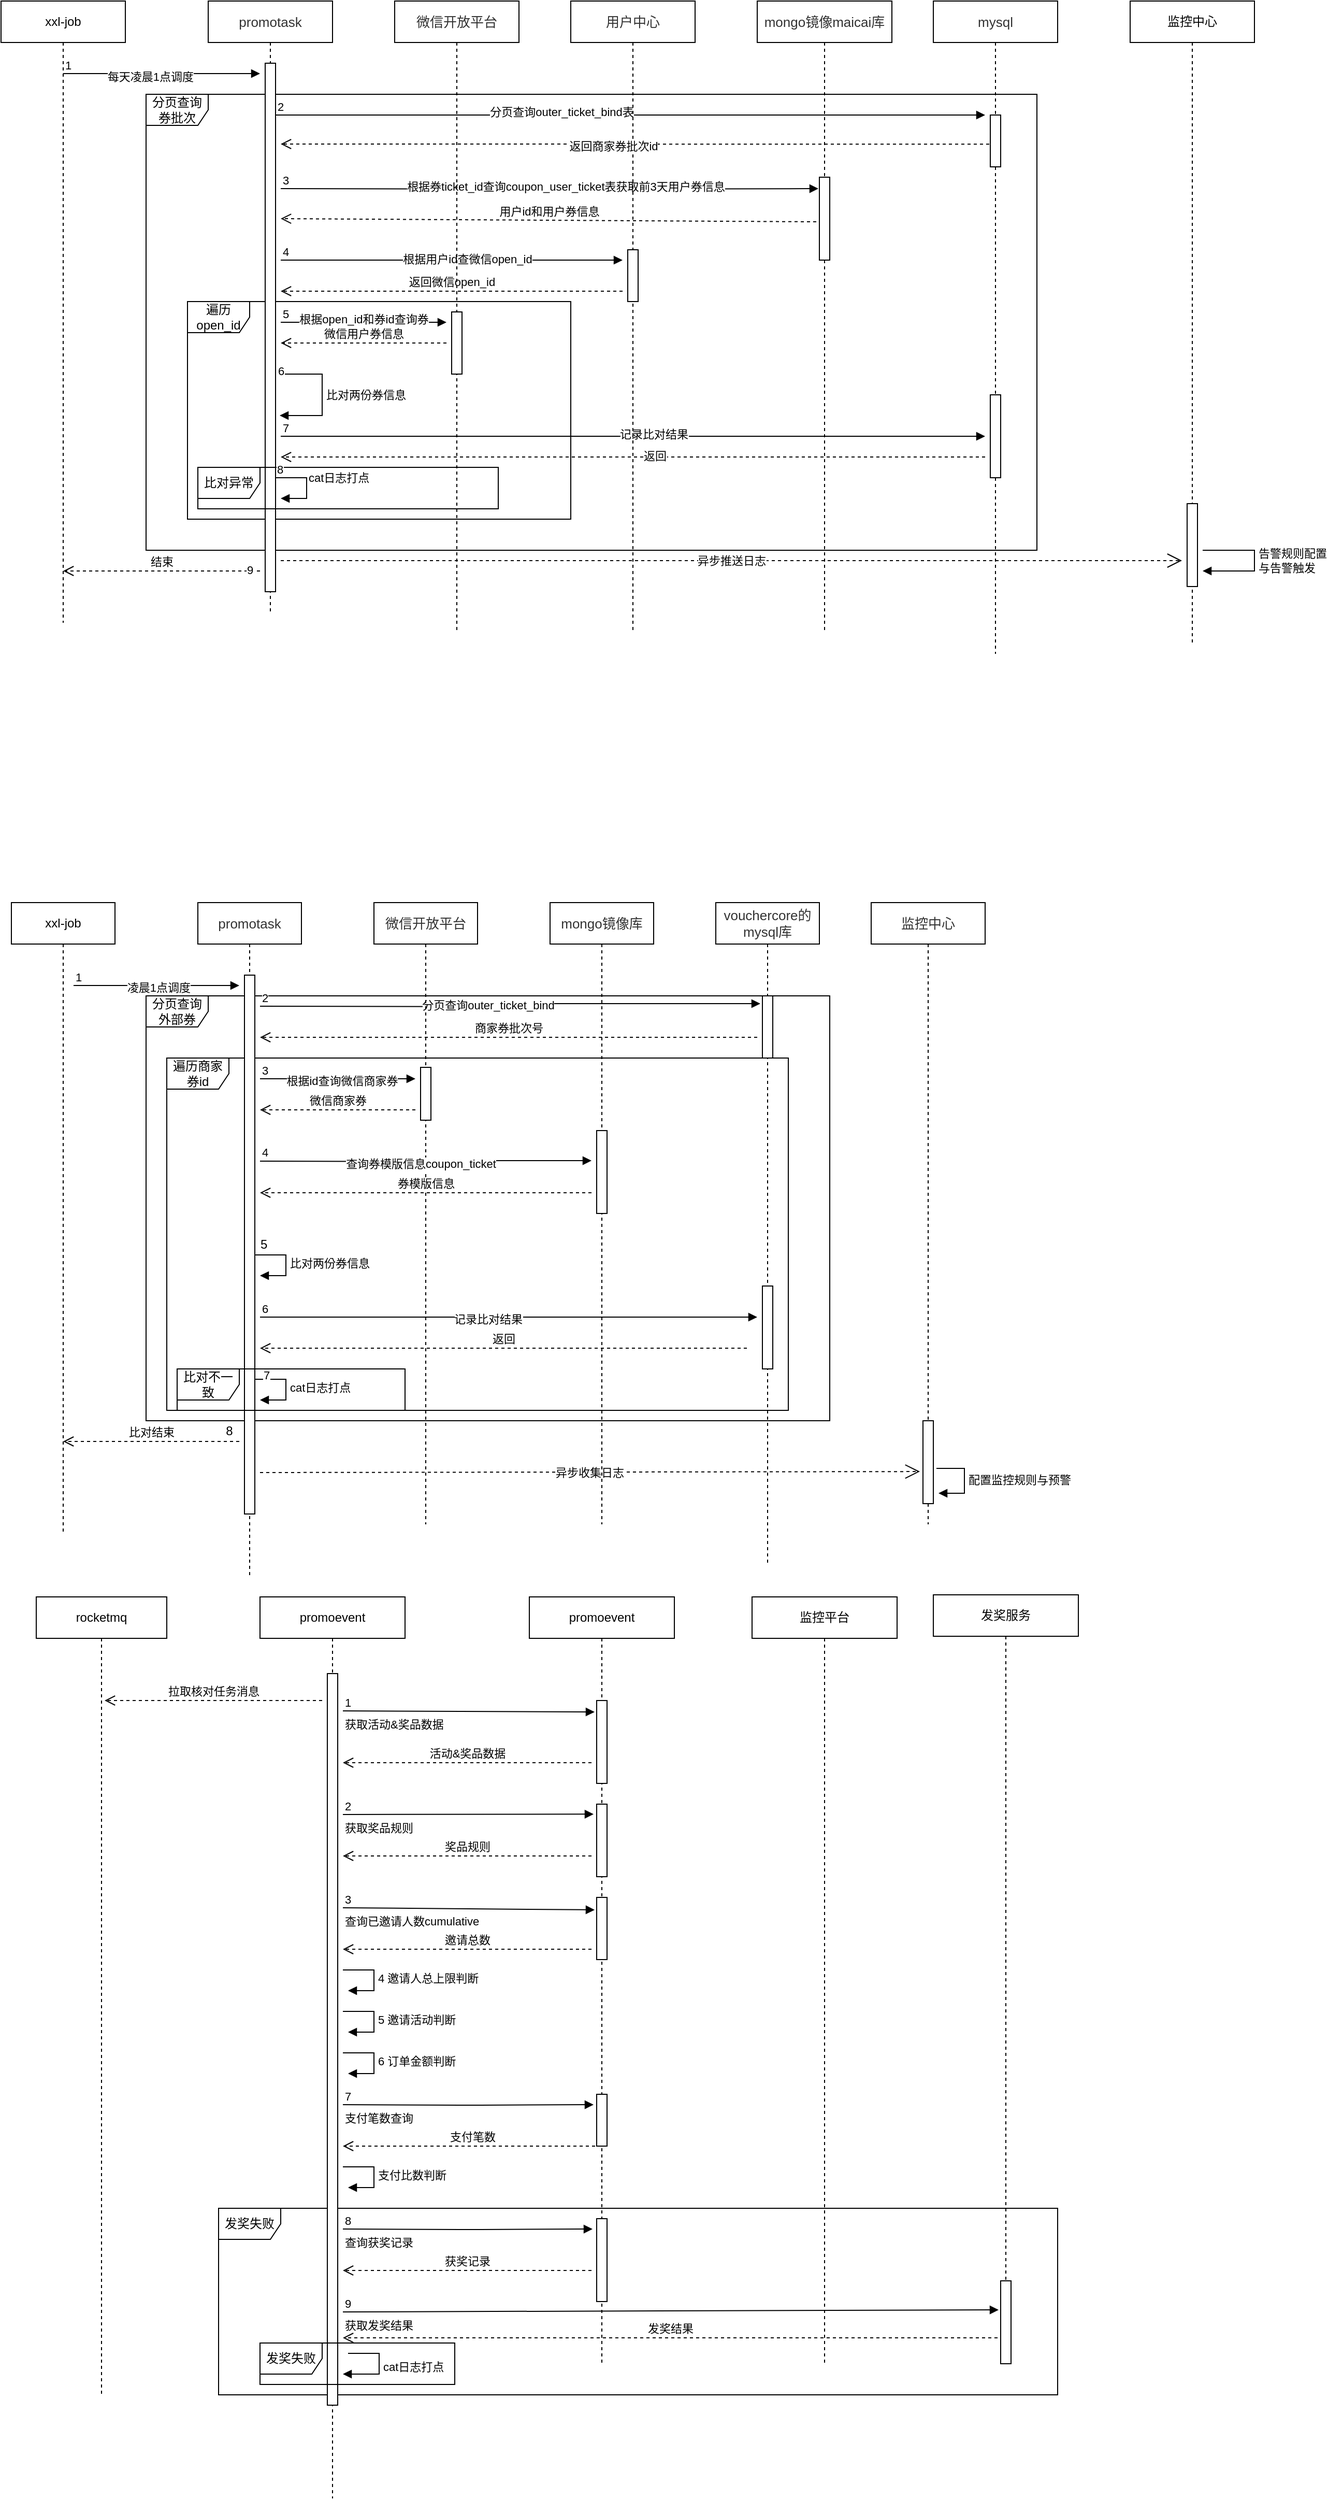 <mxfile version="14.9.8" type="github">
  <diagram id="Lko1mJjZazZBHu9Fduh9" name="Page-1">
    <mxGraphModel dx="1186" dy="648" grid="1" gridSize="10" guides="1" tooltips="1" connect="1" arrows="1" fold="1" page="1" pageScale="1" pageWidth="827" pageHeight="1169" math="0" shadow="0">
      <root>
        <mxCell id="0" />
        <mxCell id="1" parent="0" />
        <mxCell id="-2UiLBpFi5a7ax2FoRXW-57" value="发奖失败" style="shape=umlFrame;whiteSpace=wrap;html=1;" vertex="1" parent="1">
          <mxGeometry x="230" y="2190" width="810" height="180" as="geometry" />
        </mxCell>
        <mxCell id="Q3sBBswvDzIRWrq1OGgR-147" value="分页查询外部券" style="shape=umlFrame;whiteSpace=wrap;html=1;" parent="1" vertex="1">
          <mxGeometry x="160" y="1020" width="660" height="410" as="geometry" />
        </mxCell>
        <mxCell id="Q3sBBswvDzIRWrq1OGgR-148" value="遍历商家券id" style="shape=umlFrame;whiteSpace=wrap;html=1;" parent="1" vertex="1">
          <mxGeometry x="180" y="1080" width="600" height="340" as="geometry" />
        </mxCell>
        <mxCell id="Q3sBBswvDzIRWrq1OGgR-82" value="分页查询券批次" style="shape=umlFrame;whiteSpace=wrap;html=1;" parent="1" vertex="1">
          <mxGeometry x="160" y="150" width="860" height="440" as="geometry" />
        </mxCell>
        <mxCell id="Q3sBBswvDzIRWrq1OGgR-76" value="遍历open_id" style="shape=umlFrame;whiteSpace=wrap;html=1;" parent="1" vertex="1">
          <mxGeometry x="200" y="350" width="370" height="210" as="geometry" />
        </mxCell>
        <mxCell id="Q3sBBswvDzIRWrq1OGgR-21" value="xxl-job" style="shape=umlLifeline;perimeter=lifelinePerimeter;whiteSpace=wrap;html=1;container=1;collapsible=0;recursiveResize=0;outlineConnect=0;" parent="1" vertex="1">
          <mxGeometry x="20" y="60" width="120" height="600" as="geometry" />
        </mxCell>
        <mxCell id="Q3sBBswvDzIRWrq1OGgR-22" value="&lt;font color=&quot;#323232&quot;&gt;&lt;span style=&quot;font-size: 13px ; background-color: rgba(255 , 255 , 255 , 0.01)&quot;&gt;promotask&lt;/span&gt;&lt;/font&gt;" style="shape=umlLifeline;perimeter=lifelinePerimeter;whiteSpace=wrap;html=1;container=1;collapsible=0;recursiveResize=0;outlineConnect=0;" parent="1" vertex="1">
          <mxGeometry x="220" y="60" width="120" height="590" as="geometry" />
        </mxCell>
        <mxCell id="Q3sBBswvDzIRWrq1OGgR-30" value="" style="html=1;points=[];perimeter=orthogonalPerimeter;" parent="Q3sBBswvDzIRWrq1OGgR-22" vertex="1">
          <mxGeometry x="55" y="60" width="10" height="510" as="geometry" />
        </mxCell>
        <mxCell id="Q3sBBswvDzIRWrq1OGgR-35" value="" style="endArrow=block;endFill=1;html=1;align=left;verticalAlign=top;" parent="Q3sBBswvDzIRWrq1OGgR-22" edge="1">
          <mxGeometry x="-1" relative="1" as="geometry">
            <mxPoint x="65" y="110" as="sourcePoint" />
            <mxPoint x="750" y="110" as="targetPoint" />
          </mxGeometry>
        </mxCell>
        <mxCell id="Q3sBBswvDzIRWrq1OGgR-36" value="2" style="edgeLabel;resizable=0;html=1;align=left;verticalAlign=bottom;" parent="Q3sBBswvDzIRWrq1OGgR-35" connectable="0" vertex="1">
          <mxGeometry x="-1" relative="1" as="geometry" />
        </mxCell>
        <mxCell id="Q3sBBswvDzIRWrq1OGgR-37" value="&lt;span style=&quot;font-size: 11px&quot;&gt;分页查询outer_ticket_bind表&lt;/span&gt;" style="edgeLabel;html=1;align=center;verticalAlign=middle;resizable=0;points=[];" parent="Q3sBBswvDzIRWrq1OGgR-35" vertex="1" connectable="0">
          <mxGeometry x="-0.194" y="3" relative="1" as="geometry">
            <mxPoint as="offset" />
          </mxGeometry>
        </mxCell>
        <mxCell id="Q3sBBswvDzIRWrq1OGgR-43" value="" style="endArrow=block;endFill=1;html=1;edgeStyle=orthogonalEdgeStyle;align=left;verticalAlign=top;entryX=-0.1;entryY=0.138;entryDx=0;entryDy=0;entryPerimeter=0;" parent="Q3sBBswvDzIRWrq1OGgR-22" target="Q3sBBswvDzIRWrq1OGgR-41" edge="1">
          <mxGeometry x="-1" relative="1" as="geometry">
            <mxPoint x="70" y="181" as="sourcePoint" />
            <mxPoint x="230" y="180" as="targetPoint" />
          </mxGeometry>
        </mxCell>
        <mxCell id="Q3sBBswvDzIRWrq1OGgR-44" value="3" style="edgeLabel;resizable=0;html=1;align=left;verticalAlign=bottom;" parent="Q3sBBswvDzIRWrq1OGgR-43" connectable="0" vertex="1">
          <mxGeometry x="-1" relative="1" as="geometry" />
        </mxCell>
        <mxCell id="Q3sBBswvDzIRWrq1OGgR-45" value="根据券ticket_id查询coupon_user_ticket表获取前3天用户券信息" style="edgeLabel;html=1;align=center;verticalAlign=middle;resizable=0;points=[];" parent="Q3sBBswvDzIRWrq1OGgR-43" vertex="1" connectable="0">
          <mxGeometry x="0.06" y="2" relative="1" as="geometry">
            <mxPoint as="offset" />
          </mxGeometry>
        </mxCell>
        <mxCell id="Q3sBBswvDzIRWrq1OGgR-46" value="用户id和用户券信息" style="html=1;verticalAlign=bottom;endArrow=open;dashed=1;endSize=8;exitX=-0.3;exitY=0.538;exitDx=0;exitDy=0;exitPerimeter=0;" parent="Q3sBBswvDzIRWrq1OGgR-22" source="Q3sBBswvDzIRWrq1OGgR-41" edge="1">
          <mxGeometry relative="1" as="geometry">
            <mxPoint x="580" y="210" as="sourcePoint" />
            <mxPoint x="70" y="210" as="targetPoint" />
          </mxGeometry>
        </mxCell>
        <mxCell id="Q3sBBswvDzIRWrq1OGgR-48" value="" style="endArrow=block;endFill=1;html=1;edgeStyle=orthogonalEdgeStyle;align=left;verticalAlign=top;" parent="Q3sBBswvDzIRWrq1OGgR-22" edge="1">
          <mxGeometry x="-1" relative="1" as="geometry">
            <mxPoint x="70" y="250" as="sourcePoint" />
            <mxPoint x="400" y="250" as="targetPoint" />
          </mxGeometry>
        </mxCell>
        <mxCell id="Q3sBBswvDzIRWrq1OGgR-49" value="4" style="edgeLabel;resizable=0;html=1;align=left;verticalAlign=bottom;" parent="Q3sBBswvDzIRWrq1OGgR-48" connectable="0" vertex="1">
          <mxGeometry x="-1" relative="1" as="geometry" />
        </mxCell>
        <mxCell id="Q3sBBswvDzIRWrq1OGgR-50" value="根据用户id查微信open_id" style="edgeLabel;html=1;align=center;verticalAlign=middle;resizable=0;points=[];" parent="Q3sBBswvDzIRWrq1OGgR-48" vertex="1" connectable="0">
          <mxGeometry x="0.091" y="1" relative="1" as="geometry">
            <mxPoint as="offset" />
          </mxGeometry>
        </mxCell>
        <mxCell id="Q3sBBswvDzIRWrq1OGgR-51" value="返回微信open_id" style="html=1;verticalAlign=bottom;endArrow=open;dashed=1;endSize=8;" parent="Q3sBBswvDzIRWrq1OGgR-22" edge="1">
          <mxGeometry relative="1" as="geometry">
            <mxPoint x="400" y="280" as="sourcePoint" />
            <mxPoint x="70" y="280" as="targetPoint" />
          </mxGeometry>
        </mxCell>
        <mxCell id="Q3sBBswvDzIRWrq1OGgR-54" value="" style="endArrow=block;endFill=1;html=1;edgeStyle=orthogonalEdgeStyle;align=left;verticalAlign=top;" parent="Q3sBBswvDzIRWrq1OGgR-22" edge="1">
          <mxGeometry x="-1" relative="1" as="geometry">
            <mxPoint x="70" y="310" as="sourcePoint" />
            <mxPoint x="230" y="310" as="targetPoint" />
          </mxGeometry>
        </mxCell>
        <mxCell id="Q3sBBswvDzIRWrq1OGgR-55" value="5" style="edgeLabel;resizable=0;html=1;align=left;verticalAlign=bottom;" parent="Q3sBBswvDzIRWrq1OGgR-54" connectable="0" vertex="1">
          <mxGeometry x="-1" relative="1" as="geometry" />
        </mxCell>
        <mxCell id="Q3sBBswvDzIRWrq1OGgR-56" value="根据open_id和券id查询券" style="edgeLabel;html=1;align=center;verticalAlign=middle;resizable=0;points=[];" parent="Q3sBBswvDzIRWrq1OGgR-54" vertex="1" connectable="0">
          <mxGeometry y="3" relative="1" as="geometry">
            <mxPoint as="offset" />
          </mxGeometry>
        </mxCell>
        <mxCell id="Q3sBBswvDzIRWrq1OGgR-57" value="微信用户券信息" style="html=1;verticalAlign=bottom;endArrow=open;dashed=1;endSize=8;" parent="Q3sBBswvDzIRWrq1OGgR-22" edge="1">
          <mxGeometry relative="1" as="geometry">
            <mxPoint x="230" y="330" as="sourcePoint" />
            <mxPoint x="70" y="330" as="targetPoint" />
          </mxGeometry>
        </mxCell>
        <mxCell id="Q3sBBswvDzIRWrq1OGgR-154" value="" style="endArrow=block;endFill=1;html=1;edgeStyle=orthogonalEdgeStyle;align=left;verticalAlign=top;" parent="Q3sBBswvDzIRWrq1OGgR-22" edge="1">
          <mxGeometry x="-1" relative="1" as="geometry">
            <mxPoint x="70" y="420" as="sourcePoint" />
            <mxPoint x="750" y="420" as="targetPoint" />
          </mxGeometry>
        </mxCell>
        <mxCell id="Q3sBBswvDzIRWrq1OGgR-155" value="7" style="edgeLabel;resizable=0;html=1;align=left;verticalAlign=bottom;" parent="Q3sBBswvDzIRWrq1OGgR-154" connectable="0" vertex="1">
          <mxGeometry x="-1" relative="1" as="geometry" />
        </mxCell>
        <mxCell id="Q3sBBswvDzIRWrq1OGgR-156" value="记录比对结果" style="edgeLabel;html=1;align=center;verticalAlign=middle;resizable=0;points=[];" parent="Q3sBBswvDzIRWrq1OGgR-154" vertex="1" connectable="0">
          <mxGeometry x="0.059" y="2" relative="1" as="geometry">
            <mxPoint as="offset" />
          </mxGeometry>
        </mxCell>
        <mxCell id="Q3sBBswvDzIRWrq1OGgR-157" value="" style="html=1;verticalAlign=bottom;endArrow=open;dashed=1;endSize=8;" parent="Q3sBBswvDzIRWrq1OGgR-22" edge="1">
          <mxGeometry x="0.25" y="-10" relative="1" as="geometry">
            <mxPoint x="750" y="440" as="sourcePoint" />
            <mxPoint x="70" y="440" as="targetPoint" />
            <mxPoint as="offset" />
          </mxGeometry>
        </mxCell>
        <mxCell id="Q3sBBswvDzIRWrq1OGgR-158" value="返回" style="edgeLabel;html=1;align=center;verticalAlign=middle;resizable=0;points=[];" parent="Q3sBBswvDzIRWrq1OGgR-157" vertex="1" connectable="0">
          <mxGeometry x="-0.062" y="-1" relative="1" as="geometry">
            <mxPoint as="offset" />
          </mxGeometry>
        </mxCell>
        <mxCell id="Q3sBBswvDzIRWrq1OGgR-23" value="&lt;span style=&quot;color: rgb(50 , 50 , 50) ; font-size: 13px ; background-color: rgba(255 , 255 , 255 , 0.01)&quot;&gt;用户中心&lt;/span&gt;" style="shape=umlLifeline;perimeter=lifelinePerimeter;whiteSpace=wrap;html=1;container=1;collapsible=0;recursiveResize=0;outlineConnect=0;" parent="1" vertex="1">
          <mxGeometry x="570" y="60" width="120" height="610" as="geometry" />
        </mxCell>
        <mxCell id="Q3sBBswvDzIRWrq1OGgR-47" value="" style="html=1;points=[];perimeter=orthogonalPerimeter;" parent="Q3sBBswvDzIRWrq1OGgR-23" vertex="1">
          <mxGeometry x="55" y="240" width="10" height="50" as="geometry" />
        </mxCell>
        <mxCell id="Q3sBBswvDzIRWrq1OGgR-26" value="&lt;span style=&quot;color: rgb(50 , 50 , 50) ; font-size: 13px ; background-color: rgba(255 , 255 , 255 , 0.01)&quot;&gt;微信开放平台&lt;/span&gt;" style="shape=umlLifeline;perimeter=lifelinePerimeter;whiteSpace=wrap;html=1;container=1;collapsible=0;recursiveResize=0;outlineConnect=0;" parent="1" vertex="1">
          <mxGeometry x="400" y="60" width="120" height="610" as="geometry" />
        </mxCell>
        <mxCell id="Q3sBBswvDzIRWrq1OGgR-52" value="" style="html=1;points=[];perimeter=orthogonalPerimeter;" parent="Q3sBBswvDzIRWrq1OGgR-26" vertex="1">
          <mxGeometry x="55" y="300" width="10" height="60" as="geometry" />
        </mxCell>
        <mxCell id="Q3sBBswvDzIRWrq1OGgR-27" value="&lt;span style=&quot;color: rgb(50 , 50 , 50) ; font-size: 13px ; background-color: rgba(255 , 255 , 255 , 0.01)&quot;&gt;mongo镜像maicai库&lt;/span&gt;" style="shape=umlLifeline;perimeter=lifelinePerimeter;whiteSpace=wrap;html=1;container=1;collapsible=0;recursiveResize=0;outlineConnect=0;" parent="1" vertex="1">
          <mxGeometry x="750" y="60" width="130" height="610" as="geometry" />
        </mxCell>
        <mxCell id="Q3sBBswvDzIRWrq1OGgR-41" value="" style="html=1;points=[];perimeter=orthogonalPerimeter;" parent="Q3sBBswvDzIRWrq1OGgR-27" vertex="1">
          <mxGeometry x="60" y="170" width="10" height="80" as="geometry" />
        </mxCell>
        <mxCell id="Q3sBBswvDzIRWrq1OGgR-28" value="&lt;span style=&quot;color: rgb(50 , 50 , 50) ; font-size: 13px ; background-color: rgba(255 , 255 , 255 , 0.01)&quot;&gt;mysql&lt;/span&gt;" style="shape=umlLifeline;perimeter=lifelinePerimeter;whiteSpace=wrap;html=1;container=1;collapsible=0;recursiveResize=0;outlineConnect=0;" parent="1" vertex="1">
          <mxGeometry x="920" y="60" width="120" height="630" as="geometry" />
        </mxCell>
        <mxCell id="Q3sBBswvDzIRWrq1OGgR-31" value="" style="endArrow=block;endFill=1;html=1;align=left;verticalAlign=top;exitX=1.5;exitY=0.238;exitDx=0;exitDy=0;exitPerimeter=0;" parent="1" edge="1">
          <mxGeometry x="-1" relative="1" as="geometry">
            <mxPoint x="80" y="130.0" as="sourcePoint" />
            <mxPoint x="270" y="130" as="targetPoint" />
          </mxGeometry>
        </mxCell>
        <mxCell id="Q3sBBswvDzIRWrq1OGgR-32" value="1" style="edgeLabel;resizable=0;html=1;align=left;verticalAlign=bottom;" parent="Q3sBBswvDzIRWrq1OGgR-31" connectable="0" vertex="1">
          <mxGeometry x="-1" relative="1" as="geometry" />
        </mxCell>
        <mxCell id="Q3sBBswvDzIRWrq1OGgR-33" value="每天凌晨1点调度" style="edgeLabel;html=1;align=center;verticalAlign=middle;resizable=0;points=[];" parent="Q3sBBswvDzIRWrq1OGgR-31" vertex="1" connectable="0">
          <mxGeometry x="-0.122" y="-3" relative="1" as="geometry">
            <mxPoint as="offset" />
          </mxGeometry>
        </mxCell>
        <mxCell id="Q3sBBswvDzIRWrq1OGgR-34" value="" style="html=1;points=[];perimeter=orthogonalPerimeter;" parent="1" vertex="1">
          <mxGeometry x="975" y="170" width="10" height="50" as="geometry" />
        </mxCell>
        <mxCell id="Q3sBBswvDzIRWrq1OGgR-39" value="" style="html=1;verticalAlign=bottom;endArrow=open;dashed=1;endSize=8;exitX=-0.1;exitY=0.563;exitDx=0;exitDy=0;exitPerimeter=0;" parent="1" source="Q3sBBswvDzIRWrq1OGgR-34" edge="1">
          <mxGeometry relative="1" as="geometry">
            <mxPoint x="960" y="210" as="sourcePoint" />
            <mxPoint x="290" y="198" as="targetPoint" />
          </mxGeometry>
        </mxCell>
        <mxCell id="Q3sBBswvDzIRWrq1OGgR-40" value="&lt;span style=&quot;font-size: 11px&quot;&gt;返回商家券批次id&lt;/span&gt;" style="edgeLabel;html=1;align=center;verticalAlign=middle;resizable=0;points=[];" parent="Q3sBBswvDzIRWrq1OGgR-39" vertex="1" connectable="0">
          <mxGeometry x="0.063" y="2" relative="1" as="geometry">
            <mxPoint as="offset" />
          </mxGeometry>
        </mxCell>
        <mxCell id="Q3sBBswvDzIRWrq1OGgR-60" value="比对两份券信息" style="edgeStyle=orthogonalEdgeStyle;html=1;align=left;spacingLeft=2;endArrow=block;rounded=0;" parent="1" edge="1">
          <mxGeometry relative="1" as="geometry">
            <mxPoint x="289" y="420" as="sourcePoint" />
            <Array as="points">
              <mxPoint x="289" y="420" />
              <mxPoint x="330" y="420" />
              <mxPoint x="330" y="460" />
            </Array>
            <mxPoint x="289" y="460" as="targetPoint" />
          </mxGeometry>
        </mxCell>
        <mxCell id="Q3sBBswvDzIRWrq1OGgR-73" value="6" style="edgeLabel;html=1;align=center;verticalAlign=middle;resizable=0;points=[];" parent="Q3sBBswvDzIRWrq1OGgR-60" vertex="1" connectable="0">
          <mxGeometry x="-0.984" y="3" relative="1" as="geometry">
            <mxPoint as="offset" />
          </mxGeometry>
        </mxCell>
        <mxCell id="Q3sBBswvDzIRWrq1OGgR-83" value="结束" style="html=1;verticalAlign=bottom;endArrow=open;dashed=1;endSize=8;" parent="1" target="Q3sBBswvDzIRWrq1OGgR-21" edge="1">
          <mxGeometry relative="1" as="geometry">
            <mxPoint x="270" y="610" as="sourcePoint" />
            <mxPoint x="90" y="570" as="targetPoint" />
          </mxGeometry>
        </mxCell>
        <mxCell id="Q3sBBswvDzIRWrq1OGgR-88" value="9" style="edgeLabel;html=1;align=center;verticalAlign=middle;resizable=0;points=[];" parent="Q3sBBswvDzIRWrq1OGgR-83" vertex="1" connectable="0">
          <mxGeometry x="-0.889" y="-1" relative="1" as="geometry">
            <mxPoint as="offset" />
          </mxGeometry>
        </mxCell>
        <mxCell id="Q3sBBswvDzIRWrq1OGgR-89" value="比对异常" style="shape=umlFrame;whiteSpace=wrap;html=1;" parent="1" vertex="1">
          <mxGeometry x="210" y="510" width="290" height="40" as="geometry" />
        </mxCell>
        <mxCell id="Q3sBBswvDzIRWrq1OGgR-95" value="cat日志打点" style="edgeStyle=orthogonalEdgeStyle;html=1;align=left;spacingLeft=2;endArrow=block;rounded=0;entryX=1;entryY=0;" parent="1" edge="1">
          <mxGeometry relative="1" as="geometry">
            <mxPoint x="285" y="500" as="sourcePoint" />
            <Array as="points">
              <mxPoint x="315" y="520" />
            </Array>
            <mxPoint x="290" y="540" as="targetPoint" />
          </mxGeometry>
        </mxCell>
        <mxCell id="Q3sBBswvDzIRWrq1OGgR-159" value="8" style="edgeLabel;html=1;align=center;verticalAlign=middle;resizable=0;points=[];" parent="Q3sBBswvDzIRWrq1OGgR-95" vertex="1" connectable="0">
          <mxGeometry x="-0.747" y="4" relative="1" as="geometry">
            <mxPoint as="offset" />
          </mxGeometry>
        </mxCell>
        <mxCell id="Q3sBBswvDzIRWrq1OGgR-96" value="监控中心" style="shape=umlLifeline;perimeter=lifelinePerimeter;whiteSpace=wrap;html=1;container=1;collapsible=0;recursiveResize=0;outlineConnect=0;" parent="1" vertex="1">
          <mxGeometry x="1110" y="60" width="120" height="620" as="geometry" />
        </mxCell>
        <mxCell id="Q3sBBswvDzIRWrq1OGgR-98" value="" style="html=1;points=[];perimeter=orthogonalPerimeter;" parent="Q3sBBswvDzIRWrq1OGgR-96" vertex="1">
          <mxGeometry x="55" y="485" width="10" height="80" as="geometry" />
        </mxCell>
        <mxCell id="Q3sBBswvDzIRWrq1OGgR-100" value="告警规则配置&lt;br&gt;与告警触发" style="edgeStyle=orthogonalEdgeStyle;html=1;align=left;spacingLeft=2;endArrow=block;rounded=0;" parent="Q3sBBswvDzIRWrq1OGgR-96" edge="1">
          <mxGeometry relative="1" as="geometry">
            <mxPoint x="70" y="530" as="sourcePoint" />
            <Array as="points">
              <mxPoint x="120" y="530" />
              <mxPoint x="120" y="550" />
            </Array>
            <mxPoint x="70" y="550" as="targetPoint" />
          </mxGeometry>
        </mxCell>
        <mxCell id="Q3sBBswvDzIRWrq1OGgR-101" value="xxl-job" style="shape=umlLifeline;perimeter=lifelinePerimeter;whiteSpace=wrap;html=1;container=1;collapsible=0;recursiveResize=0;outlineConnect=0;" parent="1" vertex="1">
          <mxGeometry x="30" y="930" width="100" height="610" as="geometry" />
        </mxCell>
        <mxCell id="Q3sBBswvDzIRWrq1OGgR-112" value="" style="endArrow=block;endFill=1;html=1;edgeStyle=orthogonalEdgeStyle;align=left;verticalAlign=top;" parent="Q3sBBswvDzIRWrq1OGgR-101" edge="1">
          <mxGeometry x="-1" relative="1" as="geometry">
            <mxPoint x="60" y="80" as="sourcePoint" />
            <mxPoint x="220" y="80" as="targetPoint" />
          </mxGeometry>
        </mxCell>
        <mxCell id="Q3sBBswvDzIRWrq1OGgR-113" value="1" style="edgeLabel;resizable=0;html=1;align=left;verticalAlign=bottom;" parent="Q3sBBswvDzIRWrq1OGgR-112" connectable="0" vertex="1">
          <mxGeometry x="-1" relative="1" as="geometry" />
        </mxCell>
        <mxCell id="Q3sBBswvDzIRWrq1OGgR-114" value="凌晨1点调度" style="edgeLabel;html=1;align=center;verticalAlign=middle;resizable=0;points=[];" parent="Q3sBBswvDzIRWrq1OGgR-112" vertex="1" connectable="0">
          <mxGeometry x="0.025" y="-2" relative="1" as="geometry">
            <mxPoint as="offset" />
          </mxGeometry>
        </mxCell>
        <mxCell id="Q3sBBswvDzIRWrq1OGgR-102" value="&lt;span style=&quot;color: rgb(50 , 50 , 50) ; font-size: 13px ; background-color: rgba(255 , 255 , 255 , 0.01)&quot;&gt;promotask&lt;/span&gt;" style="shape=umlLifeline;perimeter=lifelinePerimeter;whiteSpace=wrap;html=1;container=1;collapsible=0;recursiveResize=0;outlineConnect=0;" parent="1" vertex="1">
          <mxGeometry x="210" y="930" width="100" height="650" as="geometry" />
        </mxCell>
        <mxCell id="Q3sBBswvDzIRWrq1OGgR-115" value="" style="html=1;points=[];perimeter=orthogonalPerimeter;" parent="Q3sBBswvDzIRWrq1OGgR-102" vertex="1">
          <mxGeometry x="45" y="70" width="10" height="520" as="geometry" />
        </mxCell>
        <mxCell id="Q3sBBswvDzIRWrq1OGgR-117" value="" style="endArrow=block;endFill=1;html=1;edgeStyle=orthogonalEdgeStyle;align=left;verticalAlign=top;entryX=-0.2;entryY=0.125;entryDx=0;entryDy=0;entryPerimeter=0;" parent="Q3sBBswvDzIRWrq1OGgR-102" target="Q3sBBswvDzIRWrq1OGgR-116" edge="1">
          <mxGeometry x="-1" relative="1" as="geometry">
            <mxPoint x="60" y="100" as="sourcePoint" />
            <mxPoint x="220" y="100" as="targetPoint" />
          </mxGeometry>
        </mxCell>
        <mxCell id="Q3sBBswvDzIRWrq1OGgR-118" value="2" style="edgeLabel;resizable=0;html=1;align=left;verticalAlign=bottom;" parent="Q3sBBswvDzIRWrq1OGgR-117" connectable="0" vertex="1">
          <mxGeometry x="-1" relative="1" as="geometry" />
        </mxCell>
        <mxCell id="Q3sBBswvDzIRWrq1OGgR-120" value="分页查询outer_ticket_bind" style="edgeLabel;html=1;align=center;verticalAlign=middle;resizable=0;points=[];" parent="Q3sBBswvDzIRWrq1OGgR-117" vertex="1" connectable="0">
          <mxGeometry x="-0.096" y="2" relative="1" as="geometry">
            <mxPoint as="offset" />
          </mxGeometry>
        </mxCell>
        <mxCell id="Q3sBBswvDzIRWrq1OGgR-134" value="比对两份券信息" style="edgeStyle=orthogonalEdgeStyle;html=1;align=left;spacingLeft=2;endArrow=block;rounded=0;entryX=1;entryY=0;" parent="Q3sBBswvDzIRWrq1OGgR-102" edge="1">
          <mxGeometry relative="1" as="geometry">
            <mxPoint x="55" y="340" as="sourcePoint" />
            <Array as="points">
              <mxPoint x="85" y="340" />
            </Array>
            <mxPoint x="60" y="360" as="targetPoint" />
          </mxGeometry>
        </mxCell>
        <mxCell id="Q3sBBswvDzIRWrq1OGgR-136" value="" style="endArrow=block;endFill=1;html=1;edgeStyle=orthogonalEdgeStyle;align=left;verticalAlign=top;" parent="Q3sBBswvDzIRWrq1OGgR-102" edge="1">
          <mxGeometry x="-1" relative="1" as="geometry">
            <mxPoint x="60" y="400" as="sourcePoint" />
            <mxPoint x="540" y="400" as="targetPoint" />
          </mxGeometry>
        </mxCell>
        <mxCell id="Q3sBBswvDzIRWrq1OGgR-137" value="6" style="edgeLabel;resizable=0;html=1;align=left;verticalAlign=bottom;" parent="Q3sBBswvDzIRWrq1OGgR-136" connectable="0" vertex="1">
          <mxGeometry x="-1" relative="1" as="geometry" />
        </mxCell>
        <mxCell id="Q3sBBswvDzIRWrq1OGgR-138" value="记录比对结果" style="edgeLabel;html=1;align=center;verticalAlign=middle;resizable=0;points=[];" parent="Q3sBBswvDzIRWrq1OGgR-136" vertex="1" connectable="0">
          <mxGeometry x="-0.083" y="-2" relative="1" as="geometry">
            <mxPoint as="offset" />
          </mxGeometry>
        </mxCell>
        <mxCell id="Q3sBBswvDzIRWrq1OGgR-139" value="返回" style="html=1;verticalAlign=bottom;endArrow=open;dashed=1;endSize=8;" parent="Q3sBBswvDzIRWrq1OGgR-102" edge="1">
          <mxGeometry relative="1" as="geometry">
            <mxPoint x="530" y="430" as="sourcePoint" />
            <mxPoint x="60" y="430" as="targetPoint" />
          </mxGeometry>
        </mxCell>
        <mxCell id="Q3sBBswvDzIRWrq1OGgR-141" value="cat日志打点" style="edgeStyle=orthogonalEdgeStyle;html=1;align=left;spacingLeft=2;endArrow=block;rounded=0;entryX=1;entryY=0;" parent="Q3sBBswvDzIRWrq1OGgR-102" edge="1">
          <mxGeometry relative="1" as="geometry">
            <mxPoint x="55" y="460" as="sourcePoint" />
            <Array as="points">
              <mxPoint x="85" y="460" />
            </Array>
            <mxPoint x="60" y="480" as="targetPoint" />
          </mxGeometry>
        </mxCell>
        <mxCell id="Q3sBBswvDzIRWrq1OGgR-151" value="7" style="edgeLabel;html=1;align=center;verticalAlign=middle;resizable=0;points=[];" parent="Q3sBBswvDzIRWrq1OGgR-141" vertex="1" connectable="0">
          <mxGeometry x="-0.707" y="4" relative="1" as="geometry">
            <mxPoint as="offset" />
          </mxGeometry>
        </mxCell>
        <mxCell id="Q3sBBswvDzIRWrq1OGgR-162" value="异步收集日志" style="endArrow=open;endSize=12;dashed=1;html=1;entryX=-0.3;entryY=0.613;entryDx=0;entryDy=0;entryPerimeter=0;" parent="Q3sBBswvDzIRWrq1OGgR-102" target="Q3sBBswvDzIRWrq1OGgR-142" edge="1">
          <mxGeometry width="160" relative="1" as="geometry">
            <mxPoint x="60" y="550" as="sourcePoint" />
            <mxPoint x="690" y="550" as="targetPoint" />
          </mxGeometry>
        </mxCell>
        <mxCell id="Q3sBBswvDzIRWrq1OGgR-105" value="&lt;font color=&quot;#323232&quot;&gt;&lt;span style=&quot;font-size: 13px ; background-color: rgba(255 , 255 , 255 , 0.01)&quot;&gt;微信开放平台&lt;/span&gt;&lt;/font&gt;" style="shape=umlLifeline;perimeter=lifelinePerimeter;whiteSpace=wrap;html=1;container=1;collapsible=0;recursiveResize=0;outlineConnect=0;" parent="1" vertex="1">
          <mxGeometry x="380" y="930" width="100" height="600" as="geometry" />
        </mxCell>
        <mxCell id="Q3sBBswvDzIRWrq1OGgR-122" value="" style="html=1;points=[];perimeter=orthogonalPerimeter;" parent="Q3sBBswvDzIRWrq1OGgR-105" vertex="1">
          <mxGeometry x="45" y="159" width="10" height="51" as="geometry" />
        </mxCell>
        <mxCell id="Q3sBBswvDzIRWrq1OGgR-108" value="&lt;font color=&quot;#323232&quot;&gt;&lt;span style=&quot;font-size: 13px ; background-color: rgba(255 , 255 , 255 , 0.01)&quot;&gt;mongo镜像库&lt;/span&gt;&lt;/font&gt;" style="shape=umlLifeline;perimeter=lifelinePerimeter;whiteSpace=wrap;html=1;container=1;collapsible=0;recursiveResize=0;outlineConnect=0;" parent="1" vertex="1">
          <mxGeometry x="550" y="930" width="100" height="600" as="geometry" />
        </mxCell>
        <mxCell id="Q3sBBswvDzIRWrq1OGgR-128" value="" style="html=1;points=[];perimeter=orthogonalPerimeter;" parent="Q3sBBswvDzIRWrq1OGgR-108" vertex="1">
          <mxGeometry x="45" y="220" width="10" height="80" as="geometry" />
        </mxCell>
        <mxCell id="Q3sBBswvDzIRWrq1OGgR-109" value="&lt;font color=&quot;#323232&quot;&gt;&lt;span style=&quot;font-size: 13px ; background-color: rgba(255 , 255 , 255 , 0.01)&quot;&gt;vouchercore的mysql库&lt;/span&gt;&lt;/font&gt;" style="shape=umlLifeline;perimeter=lifelinePerimeter;whiteSpace=wrap;html=1;container=1;collapsible=0;recursiveResize=0;outlineConnect=0;" parent="1" vertex="1">
          <mxGeometry x="710" y="930" width="100" height="640" as="geometry" />
        </mxCell>
        <mxCell id="Q3sBBswvDzIRWrq1OGgR-135" value="" style="html=1;points=[];perimeter=orthogonalPerimeter;" parent="Q3sBBswvDzIRWrq1OGgR-109" vertex="1">
          <mxGeometry x="45" y="370" width="10" height="80" as="geometry" />
        </mxCell>
        <mxCell id="Q3sBBswvDzIRWrq1OGgR-110" value="&lt;font color=&quot;#323232&quot;&gt;&lt;span style=&quot;font-size: 13px ; background-color: rgba(255 , 255 , 255 , 0.01)&quot;&gt;监控中心&lt;/span&gt;&lt;/font&gt;" style="shape=umlLifeline;perimeter=lifelinePerimeter;whiteSpace=wrap;html=1;container=1;collapsible=0;recursiveResize=0;outlineConnect=0;" parent="1" vertex="1">
          <mxGeometry x="860" y="930" width="110" height="600" as="geometry" />
        </mxCell>
        <mxCell id="Q3sBBswvDzIRWrq1OGgR-142" value="" style="html=1;points=[];perimeter=orthogonalPerimeter;" parent="Q3sBBswvDzIRWrq1OGgR-110" vertex="1">
          <mxGeometry x="50" y="500" width="10" height="80" as="geometry" />
        </mxCell>
        <mxCell id="Q3sBBswvDzIRWrq1OGgR-145" value="配置监控规则与预警" style="edgeStyle=orthogonalEdgeStyle;html=1;align=left;spacingLeft=2;endArrow=block;rounded=0;exitX=1.3;exitY=0.575;exitDx=0;exitDy=0;exitPerimeter=0;" parent="Q3sBBswvDzIRWrq1OGgR-110" source="Q3sBBswvDzIRWrq1OGgR-142" edge="1">
          <mxGeometry relative="1" as="geometry">
            <mxPoint x="60" y="530" as="sourcePoint" />
            <Array as="points">
              <mxPoint x="90" y="546" />
              <mxPoint x="90" y="570" />
            </Array>
            <mxPoint x="65" y="570" as="targetPoint" />
          </mxGeometry>
        </mxCell>
        <mxCell id="Q3sBBswvDzIRWrq1OGgR-116" value="" style="html=1;points=[];perimeter=orthogonalPerimeter;" parent="1" vertex="1">
          <mxGeometry x="755" y="1020" width="10" height="60" as="geometry" />
        </mxCell>
        <mxCell id="Q3sBBswvDzIRWrq1OGgR-121" value="商家券批次号" style="html=1;verticalAlign=bottom;endArrow=open;dashed=1;endSize=8;" parent="1" edge="1">
          <mxGeometry relative="1" as="geometry">
            <mxPoint x="750" y="1060" as="sourcePoint" />
            <mxPoint x="270" y="1060" as="targetPoint" />
            <Array as="points" />
          </mxGeometry>
        </mxCell>
        <mxCell id="Q3sBBswvDzIRWrq1OGgR-123" value="" style="endArrow=block;endFill=1;html=1;edgeStyle=orthogonalEdgeStyle;align=left;verticalAlign=top;" parent="1" edge="1">
          <mxGeometry x="-1" relative="1" as="geometry">
            <mxPoint x="270" y="1100" as="sourcePoint" />
            <mxPoint x="420" y="1100" as="targetPoint" />
            <Array as="points">
              <mxPoint x="380" y="1100" />
              <mxPoint x="380" y="1100" />
            </Array>
          </mxGeometry>
        </mxCell>
        <mxCell id="Q3sBBswvDzIRWrq1OGgR-124" value="3" style="edgeLabel;resizable=0;html=1;align=left;verticalAlign=bottom;" parent="Q3sBBswvDzIRWrq1OGgR-123" connectable="0" vertex="1">
          <mxGeometry x="-1" relative="1" as="geometry" />
        </mxCell>
        <mxCell id="Q3sBBswvDzIRWrq1OGgR-125" value="根据id查询微信商家券" style="edgeLabel;html=1;align=center;verticalAlign=middle;resizable=0;points=[];" parent="Q3sBBswvDzIRWrq1OGgR-123" vertex="1" connectable="0">
          <mxGeometry x="0.067" y="-2" relative="1" as="geometry">
            <mxPoint x="-1" as="offset" />
          </mxGeometry>
        </mxCell>
        <mxCell id="Q3sBBswvDzIRWrq1OGgR-127" value="微信商家券" style="html=1;verticalAlign=bottom;endArrow=open;dashed=1;endSize=8;" parent="1" edge="1">
          <mxGeometry relative="1" as="geometry">
            <mxPoint x="420" y="1130" as="sourcePoint" />
            <mxPoint x="270" y="1130" as="targetPoint" />
          </mxGeometry>
        </mxCell>
        <mxCell id="Q3sBBswvDzIRWrq1OGgR-129" value="" style="endArrow=block;endFill=1;html=1;edgeStyle=orthogonalEdgeStyle;align=left;verticalAlign=top;entryX=-0.5;entryY=0.363;entryDx=0;entryDy=0;entryPerimeter=0;" parent="1" target="Q3sBBswvDzIRWrq1OGgR-128" edge="1">
          <mxGeometry x="-1" relative="1" as="geometry">
            <mxPoint x="270" y="1179.5" as="sourcePoint" />
            <mxPoint x="430" y="1179.5" as="targetPoint" />
          </mxGeometry>
        </mxCell>
        <mxCell id="Q3sBBswvDzIRWrq1OGgR-130" value="4" style="edgeLabel;resizable=0;html=1;align=left;verticalAlign=bottom;" parent="Q3sBBswvDzIRWrq1OGgR-129" connectable="0" vertex="1">
          <mxGeometry x="-1" relative="1" as="geometry" />
        </mxCell>
        <mxCell id="Q3sBBswvDzIRWrq1OGgR-131" value="查询券模版信息coupon_ticket" style="edgeLabel;html=1;align=center;verticalAlign=middle;resizable=0;points=[];" parent="Q3sBBswvDzIRWrq1OGgR-129" vertex="1" connectable="0">
          <mxGeometry x="-0.033" y="-1" relative="1" as="geometry">
            <mxPoint y="1" as="offset" />
          </mxGeometry>
        </mxCell>
        <mxCell id="Q3sBBswvDzIRWrq1OGgR-132" value="券模版信息" style="html=1;verticalAlign=bottom;endArrow=open;dashed=1;endSize=8;" parent="1" edge="1">
          <mxGeometry relative="1" as="geometry">
            <mxPoint x="590" y="1210" as="sourcePoint" />
            <mxPoint x="270" y="1210" as="targetPoint" />
          </mxGeometry>
        </mxCell>
        <mxCell id="Q3sBBswvDzIRWrq1OGgR-146" value="&amp;nbsp; 5" style="text;html=1;align=center;verticalAlign=middle;resizable=0;points=[];autosize=1;strokeColor=none;" parent="1" vertex="1">
          <mxGeometry x="255" y="1250" width="30" height="20" as="geometry" />
        </mxCell>
        <mxCell id="Q3sBBswvDzIRWrq1OGgR-150" value="比对结束" style="html=1;verticalAlign=bottom;endArrow=open;dashed=1;endSize=8;" parent="1" edge="1">
          <mxGeometry relative="1" as="geometry">
            <mxPoint x="250" y="1450" as="sourcePoint" />
            <mxPoint x="80" y="1450" as="targetPoint" />
          </mxGeometry>
        </mxCell>
        <mxCell id="Q3sBBswvDzIRWrq1OGgR-153" value="" style="html=1;points=[];perimeter=orthogonalPerimeter;" parent="1" vertex="1">
          <mxGeometry x="975" y="440" width="10" height="80" as="geometry" />
        </mxCell>
        <mxCell id="Q3sBBswvDzIRWrq1OGgR-161" value="8" style="text;html=1;align=center;verticalAlign=middle;resizable=0;points=[];autosize=1;strokeColor=none;" parent="1" vertex="1">
          <mxGeometry x="230" y="1430" width="20" height="20" as="geometry" />
        </mxCell>
        <mxCell id="Q3sBBswvDzIRWrq1OGgR-97" value="异步推送日志" style="endArrow=open;endSize=12;dashed=1;html=1;" parent="1" edge="1">
          <mxGeometry width="160" relative="1" as="geometry">
            <mxPoint x="290" y="600" as="sourcePoint" />
            <mxPoint x="1160" y="600" as="targetPoint" />
          </mxGeometry>
        </mxCell>
        <mxCell id="Q3sBBswvDzIRWrq1OGgR-164" value="比对不一致" style="shape=umlFrame;whiteSpace=wrap;html=1;strokeColor=#000000;fillColor=#FFFFFF;" parent="1" vertex="1">
          <mxGeometry x="190" y="1380" width="220" height="40" as="geometry" />
        </mxCell>
        <mxCell id="-2UiLBpFi5a7ax2FoRXW-1" value="promoevent" style="shape=umlLifeline;perimeter=lifelinePerimeter;whiteSpace=wrap;html=1;container=1;collapsible=0;recursiveResize=0;outlineConnect=0;" vertex="1" parent="1">
          <mxGeometry x="270" y="1600" width="140" height="870" as="geometry" />
        </mxCell>
        <mxCell id="-2UiLBpFi5a7ax2FoRXW-4" value="" style="html=1;points=[];perimeter=orthogonalPerimeter;" vertex="1" parent="-2UiLBpFi5a7ax2FoRXW-1">
          <mxGeometry x="65" y="74" width="10" height="706" as="geometry" />
        </mxCell>
        <mxCell id="-2UiLBpFi5a7ax2FoRXW-8" value="获取活动&amp;amp;奖品数据" style="endArrow=block;endFill=1;html=1;align=left;verticalAlign=top;entryX=-0.2;entryY=0.138;entryDx=0;entryDy=0;entryPerimeter=0;" edge="1" parent="-2UiLBpFi5a7ax2FoRXW-1" target="-2UiLBpFi5a7ax2FoRXW-7">
          <mxGeometry x="-1" relative="1" as="geometry">
            <mxPoint x="80" y="110" as="sourcePoint" />
            <mxPoint x="240" y="110" as="targetPoint" />
          </mxGeometry>
        </mxCell>
        <mxCell id="-2UiLBpFi5a7ax2FoRXW-9" value="1" style="edgeLabel;resizable=0;html=1;align=left;verticalAlign=bottom;" connectable="0" vertex="1" parent="-2UiLBpFi5a7ax2FoRXW-8">
          <mxGeometry x="-1" relative="1" as="geometry" />
        </mxCell>
        <mxCell id="-2UiLBpFi5a7ax2FoRXW-13" value="活动&amp;amp;奖品数据" style="html=1;verticalAlign=bottom;endArrow=open;dashed=1;endSize=8;" edge="1" parent="-2UiLBpFi5a7ax2FoRXW-1">
          <mxGeometry relative="1" as="geometry">
            <mxPoint x="320" y="160" as="sourcePoint" />
            <mxPoint x="80" y="160" as="targetPoint" />
          </mxGeometry>
        </mxCell>
        <mxCell id="-2UiLBpFi5a7ax2FoRXW-15" value="获取奖品规则" style="endArrow=block;endFill=1;html=1;align=left;verticalAlign=top;entryX=-0.3;entryY=0.138;entryDx=0;entryDy=0;entryPerimeter=0;" edge="1" parent="-2UiLBpFi5a7ax2FoRXW-1" target="-2UiLBpFi5a7ax2FoRXW-14">
          <mxGeometry x="-1" relative="1" as="geometry">
            <mxPoint x="80" y="210" as="sourcePoint" />
            <mxPoint x="240" y="210" as="targetPoint" />
          </mxGeometry>
        </mxCell>
        <mxCell id="-2UiLBpFi5a7ax2FoRXW-16" value="2" style="edgeLabel;resizable=0;html=1;align=left;verticalAlign=bottom;" connectable="0" vertex="1" parent="-2UiLBpFi5a7ax2FoRXW-15">
          <mxGeometry x="-1" relative="1" as="geometry" />
        </mxCell>
        <mxCell id="-2UiLBpFi5a7ax2FoRXW-19" value="&lt;span style=&quot;font-size: 11px&quot;&gt;查询已邀请人数cumulative&lt;/span&gt;" style="endArrow=block;endFill=1;html=1;align=left;verticalAlign=top;entryX=-0.2;entryY=0.2;entryDx=0;entryDy=0;entryPerimeter=0;" edge="1" parent="-2UiLBpFi5a7ax2FoRXW-1" target="-2UiLBpFi5a7ax2FoRXW-18">
          <mxGeometry x="-1" relative="1" as="geometry">
            <mxPoint x="80" y="300" as="sourcePoint" />
            <mxPoint x="240" y="300" as="targetPoint" />
          </mxGeometry>
        </mxCell>
        <mxCell id="-2UiLBpFi5a7ax2FoRXW-20" value="3" style="edgeLabel;resizable=0;html=1;align=left;verticalAlign=bottom;" connectable="0" vertex="1" parent="-2UiLBpFi5a7ax2FoRXW-19">
          <mxGeometry x="-1" relative="1" as="geometry" />
        </mxCell>
        <mxCell id="-2UiLBpFi5a7ax2FoRXW-21" value="邀请总数" style="html=1;verticalAlign=bottom;endArrow=open;dashed=1;endSize=8;" edge="1" parent="-2UiLBpFi5a7ax2FoRXW-1">
          <mxGeometry relative="1" as="geometry">
            <mxPoint x="320" y="340" as="sourcePoint" />
            <mxPoint x="80" y="340" as="targetPoint" />
          </mxGeometry>
        </mxCell>
        <mxCell id="-2UiLBpFi5a7ax2FoRXW-23" value="4 邀请人总上限判断" style="edgeStyle=orthogonalEdgeStyle;html=1;align=left;spacingLeft=2;endArrow=block;rounded=0;entryX=1;entryY=0;" edge="1" parent="-2UiLBpFi5a7ax2FoRXW-1">
          <mxGeometry relative="1" as="geometry">
            <mxPoint x="80" y="360" as="sourcePoint" />
            <Array as="points">
              <mxPoint x="110" y="360" />
            </Array>
            <mxPoint x="85" y="380" as="targetPoint" />
          </mxGeometry>
        </mxCell>
        <mxCell id="-2UiLBpFi5a7ax2FoRXW-27" value="5 邀请活动判断" style="edgeStyle=orthogonalEdgeStyle;html=1;align=left;spacingLeft=2;endArrow=block;rounded=0;entryX=1;entryY=0;" edge="1" parent="-2UiLBpFi5a7ax2FoRXW-1">
          <mxGeometry relative="1" as="geometry">
            <mxPoint x="80" y="400" as="sourcePoint" />
            <Array as="points">
              <mxPoint x="110" y="400" />
            </Array>
            <mxPoint x="85" y="420" as="targetPoint" />
          </mxGeometry>
        </mxCell>
        <mxCell id="-2UiLBpFi5a7ax2FoRXW-33" value="支付笔数查询" style="endArrow=block;endFill=1;html=1;edgeStyle=orthogonalEdgeStyle;align=left;verticalAlign=top;entryX=-0.3;entryY=0.2;entryDx=0;entryDy=0;entryPerimeter=0;" edge="1" parent="-2UiLBpFi5a7ax2FoRXW-1" target="-2UiLBpFi5a7ax2FoRXW-32">
          <mxGeometry x="-1" relative="1" as="geometry">
            <mxPoint x="80" y="490" as="sourcePoint" />
            <mxPoint x="240" y="490" as="targetPoint" />
          </mxGeometry>
        </mxCell>
        <mxCell id="-2UiLBpFi5a7ax2FoRXW-34" value="7" style="edgeLabel;resizable=0;html=1;align=left;verticalAlign=bottom;" connectable="0" vertex="1" parent="-2UiLBpFi5a7ax2FoRXW-33">
          <mxGeometry x="-1" relative="1" as="geometry" />
        </mxCell>
        <mxCell id="-2UiLBpFi5a7ax2FoRXW-35" value="支付笔数" style="html=1;verticalAlign=bottom;endArrow=open;dashed=1;endSize=8;" edge="1" parent="-2UiLBpFi5a7ax2FoRXW-1" source="-2UiLBpFi5a7ax2FoRXW-6">
          <mxGeometry relative="1" as="geometry">
            <mxPoint x="160" y="530" as="sourcePoint" />
            <mxPoint x="80" y="530" as="targetPoint" />
            <Array as="points">
              <mxPoint x="260" y="530" />
            </Array>
          </mxGeometry>
        </mxCell>
        <mxCell id="-2UiLBpFi5a7ax2FoRXW-37" value="支付比数判断" style="edgeStyle=orthogonalEdgeStyle;html=1;align=left;spacingLeft=2;endArrow=block;rounded=0;entryX=1;entryY=0;" edge="1" parent="-2UiLBpFi5a7ax2FoRXW-1">
          <mxGeometry relative="1" as="geometry">
            <mxPoint x="80" y="550" as="sourcePoint" />
            <Array as="points">
              <mxPoint x="110" y="550" />
            </Array>
            <mxPoint x="85" y="570" as="targetPoint" />
          </mxGeometry>
        </mxCell>
        <mxCell id="-2UiLBpFi5a7ax2FoRXW-46" value="查询获奖记录" style="endArrow=block;endFill=1;html=1;edgeStyle=orthogonalEdgeStyle;align=left;verticalAlign=top;entryX=-0.4;entryY=0.125;entryDx=0;entryDy=0;entryPerimeter=0;" edge="1" parent="-2UiLBpFi5a7ax2FoRXW-1" target="-2UiLBpFi5a7ax2FoRXW-45">
          <mxGeometry x="-1" relative="1" as="geometry">
            <mxPoint x="80" y="610" as="sourcePoint" />
            <mxPoint x="240" y="610" as="targetPoint" />
          </mxGeometry>
        </mxCell>
        <mxCell id="-2UiLBpFi5a7ax2FoRXW-47" value="8" style="edgeLabel;resizable=0;html=1;align=left;verticalAlign=bottom;" connectable="0" vertex="1" parent="-2UiLBpFi5a7ax2FoRXW-46">
          <mxGeometry x="-1" relative="1" as="geometry" />
        </mxCell>
        <mxCell id="-2UiLBpFi5a7ax2FoRXW-48" value="获奖记录" style="html=1;verticalAlign=bottom;endArrow=open;dashed=1;endSize=8;" edge="1" parent="-2UiLBpFi5a7ax2FoRXW-1">
          <mxGeometry relative="1" as="geometry">
            <mxPoint x="320" y="650" as="sourcePoint" />
            <mxPoint x="80" y="650" as="targetPoint" />
          </mxGeometry>
        </mxCell>
        <mxCell id="-2UiLBpFi5a7ax2FoRXW-59" value="获取发奖结果" style="endArrow=block;endFill=1;html=1;align=left;verticalAlign=top;entryX=-0.2;entryY=0.35;entryDx=0;entryDy=0;entryPerimeter=0;" edge="1" parent="-2UiLBpFi5a7ax2FoRXW-1" target="-2UiLBpFi5a7ax2FoRXW-58">
          <mxGeometry x="-1" relative="1" as="geometry">
            <mxPoint x="80" y="690" as="sourcePoint" />
            <mxPoint x="240" y="690" as="targetPoint" />
          </mxGeometry>
        </mxCell>
        <mxCell id="-2UiLBpFi5a7ax2FoRXW-60" value="9" style="edgeLabel;resizable=0;html=1;align=left;verticalAlign=bottom;" connectable="0" vertex="1" parent="-2UiLBpFi5a7ax2FoRXW-59">
          <mxGeometry x="-1" relative="1" as="geometry" />
        </mxCell>
        <mxCell id="-2UiLBpFi5a7ax2FoRXW-61" value="发奖结果" style="html=1;verticalAlign=bottom;endArrow=open;dashed=1;endSize=8;exitX=-0.3;exitY=0.688;exitDx=0;exitDy=0;exitPerimeter=0;" edge="1" parent="-2UiLBpFi5a7ax2FoRXW-1" source="-2UiLBpFi5a7ax2FoRXW-58">
          <mxGeometry relative="1" as="geometry">
            <mxPoint x="160" y="730" as="sourcePoint" />
            <mxPoint x="80" y="715" as="targetPoint" />
          </mxGeometry>
        </mxCell>
        <mxCell id="-2UiLBpFi5a7ax2FoRXW-69" value="cat日志打点" style="edgeStyle=orthogonalEdgeStyle;html=1;align=left;spacingLeft=2;endArrow=block;rounded=0;entryX=1;entryY=0;" edge="1" parent="-2UiLBpFi5a7ax2FoRXW-1">
          <mxGeometry relative="1" as="geometry">
            <mxPoint x="85" y="730" as="sourcePoint" />
            <Array as="points">
              <mxPoint x="115" y="730" />
            </Array>
            <mxPoint x="80" y="750" as="targetPoint" />
          </mxGeometry>
        </mxCell>
        <mxCell id="-2UiLBpFi5a7ax2FoRXW-3" value="rocketmq" style="shape=umlLifeline;perimeter=lifelinePerimeter;whiteSpace=wrap;html=1;container=1;collapsible=0;recursiveResize=0;outlineConnect=0;" vertex="1" parent="1">
          <mxGeometry x="54" y="1600" width="126" height="770" as="geometry" />
        </mxCell>
        <mxCell id="-2UiLBpFi5a7ax2FoRXW-5" value="拉取核对任务消息" style="html=1;verticalAlign=bottom;endArrow=open;dashed=1;endSize=8;" edge="1" parent="-2UiLBpFi5a7ax2FoRXW-3">
          <mxGeometry relative="1" as="geometry">
            <mxPoint x="276" y="100" as="sourcePoint" />
            <mxPoint x="66" y="100" as="targetPoint" />
          </mxGeometry>
        </mxCell>
        <mxCell id="-2UiLBpFi5a7ax2FoRXW-6" value="promoevent" style="shape=umlLifeline;perimeter=lifelinePerimeter;whiteSpace=wrap;html=1;container=1;collapsible=0;recursiveResize=0;outlineConnect=0;" vertex="1" parent="1">
          <mxGeometry x="530" y="1600" width="140" height="740" as="geometry" />
        </mxCell>
        <mxCell id="-2UiLBpFi5a7ax2FoRXW-7" value="" style="html=1;points=[];perimeter=orthogonalPerimeter;" vertex="1" parent="-2UiLBpFi5a7ax2FoRXW-6">
          <mxGeometry x="65" y="100" width="10" height="80" as="geometry" />
        </mxCell>
        <mxCell id="-2UiLBpFi5a7ax2FoRXW-14" value="" style="html=1;points=[];perimeter=orthogonalPerimeter;" vertex="1" parent="-2UiLBpFi5a7ax2FoRXW-6">
          <mxGeometry x="65" y="200" width="10" height="70" as="geometry" />
        </mxCell>
        <mxCell id="-2UiLBpFi5a7ax2FoRXW-18" value="" style="html=1;points=[];perimeter=orthogonalPerimeter;" vertex="1" parent="-2UiLBpFi5a7ax2FoRXW-6">
          <mxGeometry x="65" y="290" width="10" height="60" as="geometry" />
        </mxCell>
        <mxCell id="-2UiLBpFi5a7ax2FoRXW-32" value="" style="html=1;points=[];perimeter=orthogonalPerimeter;" vertex="1" parent="-2UiLBpFi5a7ax2FoRXW-6">
          <mxGeometry x="65" y="480" width="10" height="50" as="geometry" />
        </mxCell>
        <mxCell id="-2UiLBpFi5a7ax2FoRXW-45" value="" style="html=1;points=[];perimeter=orthogonalPerimeter;" vertex="1" parent="-2UiLBpFi5a7ax2FoRXW-6">
          <mxGeometry x="65" y="600" width="10" height="80" as="geometry" />
        </mxCell>
        <mxCell id="-2UiLBpFi5a7ax2FoRXW-17" value="奖品规则" style="html=1;verticalAlign=bottom;endArrow=open;dashed=1;endSize=8;" edge="1" parent="1">
          <mxGeometry relative="1" as="geometry">
            <mxPoint x="590" y="1850" as="sourcePoint" />
            <mxPoint x="350" y="1850" as="targetPoint" />
          </mxGeometry>
        </mxCell>
        <mxCell id="-2UiLBpFi5a7ax2FoRXW-31" value="6 订单金额判断" style="edgeStyle=orthogonalEdgeStyle;html=1;align=left;spacingLeft=2;endArrow=block;rounded=0;entryX=1;entryY=0;" edge="1" parent="1">
          <mxGeometry relative="1" as="geometry">
            <mxPoint x="350" y="2040" as="sourcePoint" />
            <Array as="points">
              <mxPoint x="380" y="2040" />
            </Array>
            <mxPoint x="355" y="2060" as="targetPoint" />
          </mxGeometry>
        </mxCell>
        <mxCell id="-2UiLBpFi5a7ax2FoRXW-38" value="监控平台" style="shape=umlLifeline;perimeter=lifelinePerimeter;whiteSpace=wrap;html=1;container=1;collapsible=0;recursiveResize=0;outlineConnect=0;" vertex="1" parent="1">
          <mxGeometry x="745" y="1600" width="140" height="740" as="geometry" />
        </mxCell>
        <mxCell id="-2UiLBpFi5a7ax2FoRXW-55" value="发奖服务" style="shape=umlLifeline;perimeter=lifelinePerimeter;whiteSpace=wrap;html=1;container=1;collapsible=0;recursiveResize=0;outlineConnect=0;" vertex="1" parent="1">
          <mxGeometry x="920" y="1598" width="140" height="740" as="geometry" />
        </mxCell>
        <mxCell id="-2UiLBpFi5a7ax2FoRXW-58" value="" style="html=1;points=[];perimeter=orthogonalPerimeter;" vertex="1" parent="-2UiLBpFi5a7ax2FoRXW-55">
          <mxGeometry x="65" y="662" width="10" height="80" as="geometry" />
        </mxCell>
        <mxCell id="-2UiLBpFi5a7ax2FoRXW-70" value="发奖失败" style="shape=umlFrame;whiteSpace=wrap;html=1;" vertex="1" parent="1">
          <mxGeometry x="270" y="2320" width="188" height="40" as="geometry" />
        </mxCell>
      </root>
    </mxGraphModel>
  </diagram>
</mxfile>
